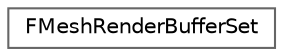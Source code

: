 digraph "Graphical Class Hierarchy"
{
 // INTERACTIVE_SVG=YES
 // LATEX_PDF_SIZE
  bgcolor="transparent";
  edge [fontname=Helvetica,fontsize=10,labelfontname=Helvetica,labelfontsize=10];
  node [fontname=Helvetica,fontsize=10,shape=box,height=0.2,width=0.4];
  rankdir="LR";
  Node0 [id="Node000000",label="FMeshRenderBufferSet",height=0.2,width=0.4,color="grey40", fillcolor="white", style="filled",URL="$d3/de3/classFMeshRenderBufferSet.html",tooltip="FMeshRenderBufferSet stores a set of RenderBuffers for a mesh."];
}
